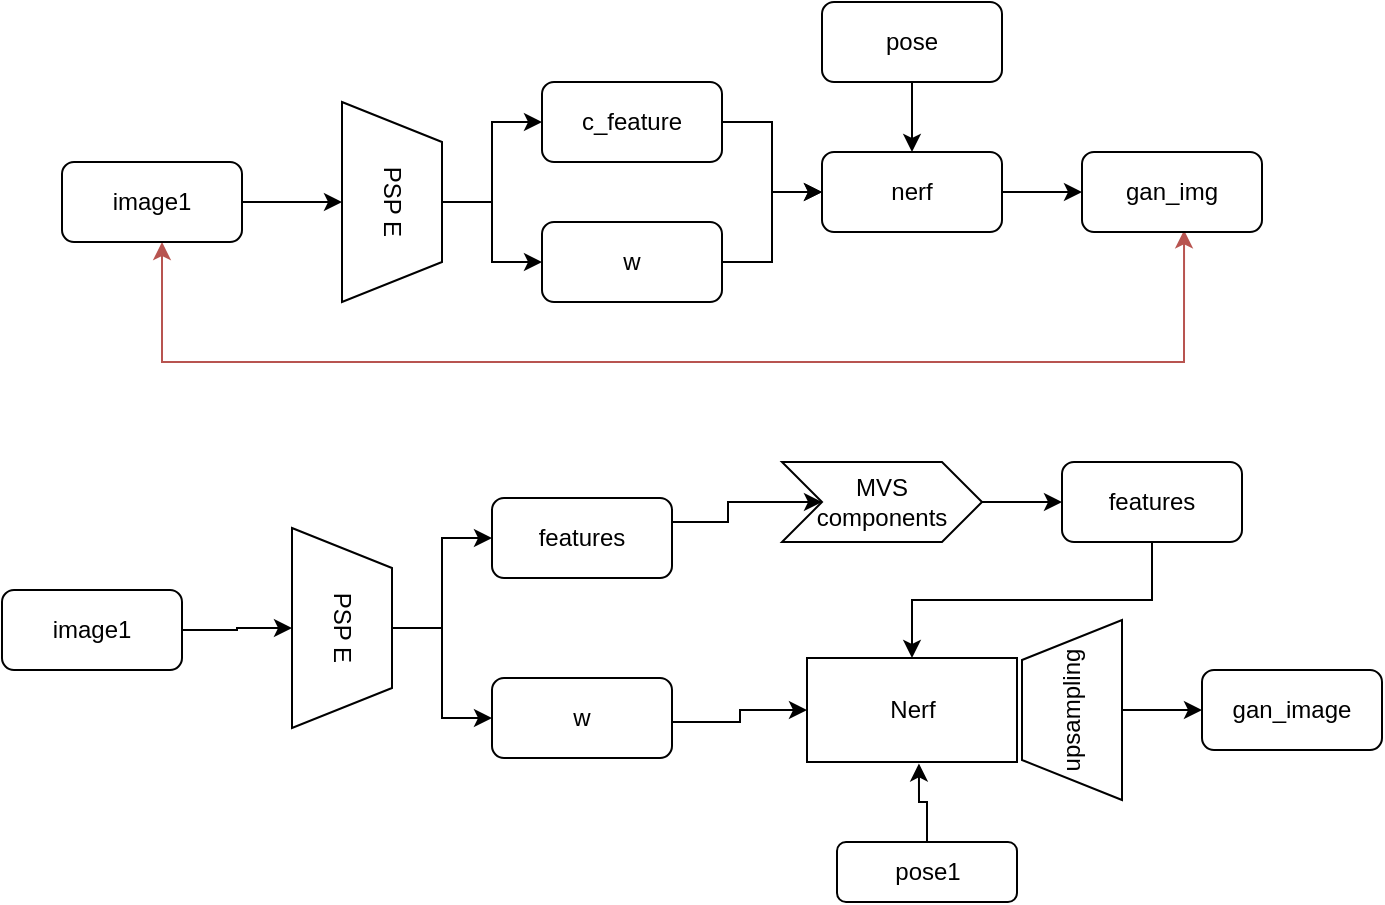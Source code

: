 <mxfile version="20.7.4" type="github">
  <diagram id="I0R46b78hN1vlnEYljZs" name="第 1 页">
    <mxGraphModel dx="1434" dy="764" grid="1" gridSize="10" guides="1" tooltips="1" connect="1" arrows="1" fold="1" page="1" pageScale="1" pageWidth="827" pageHeight="1169" math="0" shadow="0">
      <root>
        <mxCell id="0" />
        <mxCell id="1" parent="0" />
        <mxCell id="wHPtftZ2zYCcUfvrXZoR-7" style="edgeStyle=orthogonalEdgeStyle;rounded=0;orthogonalLoop=1;jettySize=auto;html=1;" parent="1" source="wHPtftZ2zYCcUfvrXZoR-1" target="wHPtftZ2zYCcUfvrXZoR-2" edge="1">
          <mxGeometry relative="1" as="geometry" />
        </mxCell>
        <mxCell id="wHPtftZ2zYCcUfvrXZoR-16" style="edgeStyle=orthogonalEdgeStyle;rounded=0;orthogonalLoop=1;jettySize=auto;html=1;entryX=0.567;entryY=0.979;entryDx=0;entryDy=0;entryPerimeter=0;startArrow=classic;startFill=1;fillColor=#f8cecc;strokeColor=#b85450;" parent="1" source="wHPtftZ2zYCcUfvrXZoR-1" target="wHPtftZ2zYCcUfvrXZoR-14" edge="1">
          <mxGeometry relative="1" as="geometry">
            <Array as="points">
              <mxPoint x="110" y="410" />
              <mxPoint x="621" y="410" />
            </Array>
          </mxGeometry>
        </mxCell>
        <mxCell id="wHPtftZ2zYCcUfvrXZoR-1" value="image1" style="rounded=1;whiteSpace=wrap;html=1;" parent="1" vertex="1">
          <mxGeometry x="60" y="310" width="90" height="40" as="geometry" />
        </mxCell>
        <mxCell id="wHPtftZ2zYCcUfvrXZoR-8" style="edgeStyle=orthogonalEdgeStyle;rounded=0;orthogonalLoop=1;jettySize=auto;html=1;" parent="1" source="wHPtftZ2zYCcUfvrXZoR-2" target="wHPtftZ2zYCcUfvrXZoR-3" edge="1">
          <mxGeometry relative="1" as="geometry" />
        </mxCell>
        <mxCell id="wHPtftZ2zYCcUfvrXZoR-9" style="edgeStyle=orthogonalEdgeStyle;rounded=0;orthogonalLoop=1;jettySize=auto;html=1;entryX=0;entryY=0.5;entryDx=0;entryDy=0;" parent="1" source="wHPtftZ2zYCcUfvrXZoR-2" target="wHPtftZ2zYCcUfvrXZoR-4" edge="1">
          <mxGeometry relative="1" as="geometry" />
        </mxCell>
        <mxCell id="wHPtftZ2zYCcUfvrXZoR-2" value="PSP E" style="shape=trapezoid;perimeter=trapezoidPerimeter;whiteSpace=wrap;html=1;fixedSize=1;rotation=90;" parent="1" vertex="1">
          <mxGeometry x="175" y="305" width="100" height="50" as="geometry" />
        </mxCell>
        <mxCell id="wHPtftZ2zYCcUfvrXZoR-12" style="edgeStyle=orthogonalEdgeStyle;rounded=0;orthogonalLoop=1;jettySize=auto;html=1;" parent="1" source="wHPtftZ2zYCcUfvrXZoR-3" target="wHPtftZ2zYCcUfvrXZoR-5" edge="1">
          <mxGeometry relative="1" as="geometry" />
        </mxCell>
        <mxCell id="wHPtftZ2zYCcUfvrXZoR-3" value="c_feature" style="rounded=1;whiteSpace=wrap;html=1;" parent="1" vertex="1">
          <mxGeometry x="300" y="270" width="90" height="40" as="geometry" />
        </mxCell>
        <mxCell id="wHPtftZ2zYCcUfvrXZoR-13" style="edgeStyle=orthogonalEdgeStyle;rounded=0;orthogonalLoop=1;jettySize=auto;html=1;entryX=0;entryY=0.5;entryDx=0;entryDy=0;" parent="1" source="wHPtftZ2zYCcUfvrXZoR-4" target="wHPtftZ2zYCcUfvrXZoR-5" edge="1">
          <mxGeometry relative="1" as="geometry" />
        </mxCell>
        <mxCell id="wHPtftZ2zYCcUfvrXZoR-4" value="w" style="rounded=1;whiteSpace=wrap;html=1;" parent="1" vertex="1">
          <mxGeometry x="300" y="340" width="90" height="40" as="geometry" />
        </mxCell>
        <mxCell id="wHPtftZ2zYCcUfvrXZoR-15" style="edgeStyle=orthogonalEdgeStyle;rounded=0;orthogonalLoop=1;jettySize=auto;html=1;entryX=0;entryY=0.5;entryDx=0;entryDy=0;" parent="1" source="wHPtftZ2zYCcUfvrXZoR-5" target="wHPtftZ2zYCcUfvrXZoR-14" edge="1">
          <mxGeometry relative="1" as="geometry" />
        </mxCell>
        <mxCell id="wHPtftZ2zYCcUfvrXZoR-5" value="nerf" style="rounded=1;whiteSpace=wrap;html=1;" parent="1" vertex="1">
          <mxGeometry x="440" y="305" width="90" height="40" as="geometry" />
        </mxCell>
        <mxCell id="wHPtftZ2zYCcUfvrXZoR-11" style="edgeStyle=orthogonalEdgeStyle;rounded=0;orthogonalLoop=1;jettySize=auto;html=1;exitX=0.5;exitY=1;exitDx=0;exitDy=0;" parent="1" source="wHPtftZ2zYCcUfvrXZoR-10" target="wHPtftZ2zYCcUfvrXZoR-5" edge="1">
          <mxGeometry relative="1" as="geometry" />
        </mxCell>
        <mxCell id="wHPtftZ2zYCcUfvrXZoR-10" value="pose" style="rounded=1;whiteSpace=wrap;html=1;" parent="1" vertex="1">
          <mxGeometry x="440" y="230" width="90" height="40" as="geometry" />
        </mxCell>
        <mxCell id="wHPtftZ2zYCcUfvrXZoR-14" value="gan_img" style="rounded=1;whiteSpace=wrap;html=1;" parent="1" vertex="1">
          <mxGeometry x="570" y="305" width="90" height="40" as="geometry" />
        </mxCell>
        <mxCell id="8UvGuGX6J-BFCZ5NDYXe-14" style="edgeStyle=orthogonalEdgeStyle;rounded=0;orthogonalLoop=1;jettySize=auto;html=1;entryX=0.5;entryY=1;entryDx=0;entryDy=0;" parent="1" source="8UvGuGX6J-BFCZ5NDYXe-1" target="8UvGuGX6J-BFCZ5NDYXe-2" edge="1">
          <mxGeometry relative="1" as="geometry" />
        </mxCell>
        <mxCell id="8UvGuGX6J-BFCZ5NDYXe-1" value="image1" style="rounded=1;whiteSpace=wrap;html=1;" parent="1" vertex="1">
          <mxGeometry x="30" y="524" width="90" height="40" as="geometry" />
        </mxCell>
        <mxCell id="8UvGuGX6J-BFCZ5NDYXe-15" style="edgeStyle=orthogonalEdgeStyle;rounded=0;orthogonalLoop=1;jettySize=auto;html=1;entryX=0;entryY=0.5;entryDx=0;entryDy=0;" parent="1" source="8UvGuGX6J-BFCZ5NDYXe-2" target="8UvGuGX6J-BFCZ5NDYXe-3" edge="1">
          <mxGeometry relative="1" as="geometry" />
        </mxCell>
        <mxCell id="8UvGuGX6J-BFCZ5NDYXe-18" style="edgeStyle=orthogonalEdgeStyle;rounded=0;orthogonalLoop=1;jettySize=auto;html=1;entryX=0;entryY=0.5;entryDx=0;entryDy=0;" parent="1" source="8UvGuGX6J-BFCZ5NDYXe-2" target="8UvGuGX6J-BFCZ5NDYXe-4" edge="1">
          <mxGeometry relative="1" as="geometry" />
        </mxCell>
        <mxCell id="8UvGuGX6J-BFCZ5NDYXe-2" value="PSP E" style="shape=trapezoid;perimeter=trapezoidPerimeter;whiteSpace=wrap;html=1;fixedSize=1;rotation=90;" parent="1" vertex="1">
          <mxGeometry x="150" y="518" width="100" height="50" as="geometry" />
        </mxCell>
        <mxCell id="8UvGuGX6J-BFCZ5NDYXe-16" value="" style="edgeStyle=orthogonalEdgeStyle;rounded=0;orthogonalLoop=1;jettySize=auto;html=1;" parent="1" source="8UvGuGX6J-BFCZ5NDYXe-3" target="8UvGuGX6J-BFCZ5NDYXe-9" edge="1">
          <mxGeometry relative="1" as="geometry">
            <Array as="points">
              <mxPoint x="393" y="490" />
              <mxPoint x="393" y="480" />
            </Array>
          </mxGeometry>
        </mxCell>
        <mxCell id="8UvGuGX6J-BFCZ5NDYXe-3" value="features" style="rounded=1;whiteSpace=wrap;html=1;" parent="1" vertex="1">
          <mxGeometry x="275" y="478" width="90" height="40" as="geometry" />
        </mxCell>
        <mxCell id="8UvGuGX6J-BFCZ5NDYXe-19" value="" style="edgeStyle=orthogonalEdgeStyle;rounded=0;orthogonalLoop=1;jettySize=auto;html=1;" parent="1" source="8UvGuGX6J-BFCZ5NDYXe-4" target="8UvGuGX6J-BFCZ5NDYXe-11" edge="1">
          <mxGeometry relative="1" as="geometry">
            <Array as="points">
              <mxPoint x="399" y="590" />
              <mxPoint x="399" y="584" />
            </Array>
          </mxGeometry>
        </mxCell>
        <mxCell id="8UvGuGX6J-BFCZ5NDYXe-4" value="w" style="rounded=1;whiteSpace=wrap;html=1;" parent="1" vertex="1">
          <mxGeometry x="275" y="568" width="90" height="40" as="geometry" />
        </mxCell>
        <mxCell id="8UvGuGX6J-BFCZ5NDYXe-17" style="edgeStyle=orthogonalEdgeStyle;rounded=0;orthogonalLoop=1;jettySize=auto;html=1;exitX=1;exitY=0.5;exitDx=0;exitDy=0;entryX=0;entryY=0.5;entryDx=0;entryDy=0;" parent="1" source="8UvGuGX6J-BFCZ5NDYXe-9" target="8UvGuGX6J-BFCZ5NDYXe-10" edge="1">
          <mxGeometry relative="1" as="geometry" />
        </mxCell>
        <mxCell id="8UvGuGX6J-BFCZ5NDYXe-9" value="MVS&lt;br&gt;components" style="shape=step;perimeter=stepPerimeter;whiteSpace=wrap;html=1;fixedSize=1;" parent="1" vertex="1">
          <mxGeometry x="420" y="460" width="100" height="40" as="geometry" />
        </mxCell>
        <mxCell id="8UvGuGX6J-BFCZ5NDYXe-21" style="edgeStyle=orthogonalEdgeStyle;rounded=0;orthogonalLoop=1;jettySize=auto;html=1;entryX=0.5;entryY=0;entryDx=0;entryDy=0;exitX=0.5;exitY=1;exitDx=0;exitDy=0;" parent="1" source="8UvGuGX6J-BFCZ5NDYXe-10" target="8UvGuGX6J-BFCZ5NDYXe-11" edge="1">
          <mxGeometry relative="1" as="geometry" />
        </mxCell>
        <mxCell id="8UvGuGX6J-BFCZ5NDYXe-10" value="features" style="rounded=1;whiteSpace=wrap;html=1;" parent="1" vertex="1">
          <mxGeometry x="560" y="460" width="90" height="40" as="geometry" />
        </mxCell>
        <mxCell id="8UvGuGX6J-BFCZ5NDYXe-11" value="Nerf" style="rounded=0;whiteSpace=wrap;html=1;" parent="1" vertex="1">
          <mxGeometry x="432.5" y="558" width="105" height="52" as="geometry" />
        </mxCell>
        <mxCell id="8UvGuGX6J-BFCZ5NDYXe-22" style="edgeStyle=orthogonalEdgeStyle;rounded=0;orthogonalLoop=1;jettySize=auto;html=1;exitX=0.5;exitY=1;exitDx=0;exitDy=0;" parent="1" source="8UvGuGX6J-BFCZ5NDYXe-12" target="8UvGuGX6J-BFCZ5NDYXe-13" edge="1">
          <mxGeometry relative="1" as="geometry" />
        </mxCell>
        <mxCell id="8UvGuGX6J-BFCZ5NDYXe-12" value="upsampling" style="shape=trapezoid;perimeter=trapezoidPerimeter;whiteSpace=wrap;html=1;fixedSize=1;rotation=-90;" parent="1" vertex="1">
          <mxGeometry x="520" y="559" width="90" height="50" as="geometry" />
        </mxCell>
        <mxCell id="8UvGuGX6J-BFCZ5NDYXe-13" value="gan_image" style="rounded=1;whiteSpace=wrap;html=1;" parent="1" vertex="1">
          <mxGeometry x="630" y="564" width="90" height="40" as="geometry" />
        </mxCell>
        <mxCell id="8UvGuGX6J-BFCZ5NDYXe-24" style="edgeStyle=orthogonalEdgeStyle;rounded=0;orthogonalLoop=1;jettySize=auto;html=1;entryX=0.533;entryY=1.014;entryDx=0;entryDy=0;entryPerimeter=0;" parent="1" source="8UvGuGX6J-BFCZ5NDYXe-23" target="8UvGuGX6J-BFCZ5NDYXe-11" edge="1">
          <mxGeometry relative="1" as="geometry" />
        </mxCell>
        <mxCell id="8UvGuGX6J-BFCZ5NDYXe-23" value="pose1" style="rounded=1;whiteSpace=wrap;html=1;" parent="1" vertex="1">
          <mxGeometry x="447.5" y="650" width="90" height="30" as="geometry" />
        </mxCell>
      </root>
    </mxGraphModel>
  </diagram>
</mxfile>
